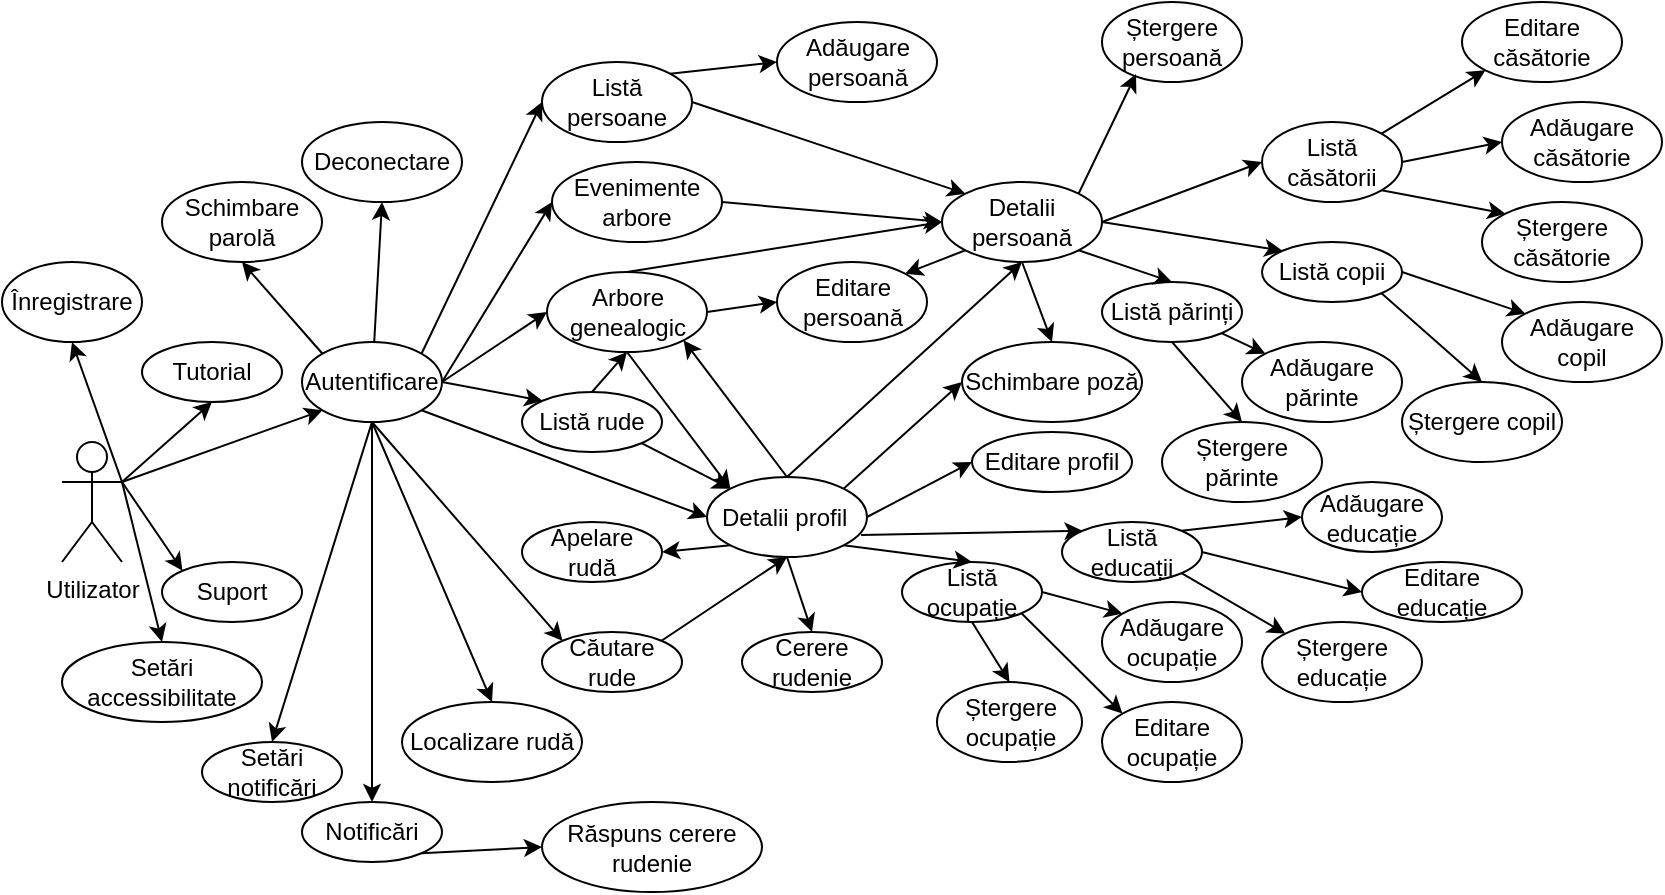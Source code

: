 <mxfile version="20.0.1" type="device"><diagram id="9bPIqDiwpVhIM0ioGFXA" name="Page-1"><mxGraphModel dx="1422" dy="762" grid="1" gridSize="10" guides="1" tooltips="1" connect="1" arrows="1" fold="1" page="1" pageScale="1" pageWidth="850" pageHeight="1100" math="0" shadow="0"><root><mxCell id="0"/><mxCell id="1" parent="0"/><mxCell id="--FyvGd7FETmuFiS_MV3-1" value="Utilizator" style="shape=umlActor;verticalLabelPosition=bottom;verticalAlign=top;html=1;outlineConnect=0;" vertex="1" parent="1"><mxGeometry x="40" y="220" width="30" height="60" as="geometry"/></mxCell><mxCell id="--FyvGd7FETmuFiS_MV3-3" value="Înregistrare" style="ellipse;whiteSpace=wrap;html=1;" vertex="1" parent="1"><mxGeometry x="10" y="130" width="70" height="40" as="geometry"/></mxCell><mxCell id="--FyvGd7FETmuFiS_MV3-4" value="Autentificare" style="ellipse;whiteSpace=wrap;html=1;" vertex="1" parent="1"><mxGeometry x="160" y="170" width="70" height="40" as="geometry"/></mxCell><mxCell id="--FyvGd7FETmuFiS_MV3-5" value="Suport" style="ellipse;whiteSpace=wrap;html=1;" vertex="1" parent="1"><mxGeometry x="90" y="280" width="70" height="30" as="geometry"/></mxCell><mxCell id="--FyvGd7FETmuFiS_MV3-6" value="Setări accessibilitate" style="ellipse;whiteSpace=wrap;html=1;" vertex="1" parent="1"><mxGeometry x="40" y="320" width="100" height="40" as="geometry"/></mxCell><mxCell id="--FyvGd7FETmuFiS_MV3-9" value="Evenimente arbore" style="ellipse;whiteSpace=wrap;html=1;" vertex="1" parent="1"><mxGeometry x="285" y="80" width="85" height="40" as="geometry"/></mxCell><mxCell id="--FyvGd7FETmuFiS_MV3-10" value="Arbore genealogic" style="ellipse;whiteSpace=wrap;html=1;" vertex="1" parent="1"><mxGeometry x="282.5" y="135" width="80" height="40" as="geometry"/></mxCell><mxCell id="--FyvGd7FETmuFiS_MV3-11" value="Editare căsătorie" style="ellipse;whiteSpace=wrap;html=1;" vertex="1" parent="1"><mxGeometry x="740" width="80" height="40" as="geometry"/></mxCell><mxCell id="--FyvGd7FETmuFiS_MV3-12" value="Listă părinți" style="ellipse;whiteSpace=wrap;html=1;" vertex="1" parent="1"><mxGeometry x="560" y="140" width="70" height="30" as="geometry"/></mxCell><mxCell id="--FyvGd7FETmuFiS_MV3-13" value="Listă copii" style="ellipse;whiteSpace=wrap;html=1;" vertex="1" parent="1"><mxGeometry x="640" y="120" width="70" height="30" as="geometry"/></mxCell><mxCell id="--FyvGd7FETmuFiS_MV3-14" value="Ștergere copil" style="ellipse;whiteSpace=wrap;html=1;" vertex="1" parent="1"><mxGeometry x="710" y="190" width="80" height="40" as="geometry"/></mxCell><mxCell id="--FyvGd7FETmuFiS_MV3-15" value="Adăugare părinte" style="ellipse;whiteSpace=wrap;html=1;" vertex="1" parent="1"><mxGeometry x="630" y="170" width="80" height="40" as="geometry"/></mxCell><mxCell id="--FyvGd7FETmuFiS_MV3-16" value="Schimbare poză" style="ellipse;whiteSpace=wrap;html=1;" vertex="1" parent="1"><mxGeometry x="490" y="170" width="90" height="40" as="geometry"/></mxCell><mxCell id="--FyvGd7FETmuFiS_MV3-17" value="Listă căsătorii" style="ellipse;whiteSpace=wrap;html=1;" vertex="1" parent="1"><mxGeometry x="640" y="60" width="70" height="40" as="geometry"/></mxCell><mxCell id="--FyvGd7FETmuFiS_MV3-18" value="Ștergere căsătorie" style="ellipse;whiteSpace=wrap;html=1;" vertex="1" parent="1"><mxGeometry x="750" y="100" width="80" height="40" as="geometry"/></mxCell><mxCell id="--FyvGd7FETmuFiS_MV3-19" value="Adăugare copil" style="ellipse;whiteSpace=wrap;html=1;" vertex="1" parent="1"><mxGeometry x="760" y="150" width="80" height="40" as="geometry"/></mxCell><mxCell id="--FyvGd7FETmuFiS_MV3-20" value="Ștergere părinte" style="ellipse;whiteSpace=wrap;html=1;" vertex="1" parent="1"><mxGeometry x="590" y="210" width="80" height="40" as="geometry"/></mxCell><mxCell id="--FyvGd7FETmuFiS_MV3-35" value="Listă persoane" style="ellipse;whiteSpace=wrap;html=1;" vertex="1" parent="1"><mxGeometry x="280" y="30" width="75" height="40" as="geometry"/></mxCell><mxCell id="--FyvGd7FETmuFiS_MV3-36" value="Adăugare căsătorie" style="ellipse;whiteSpace=wrap;html=1;" vertex="1" parent="1"><mxGeometry x="760" y="50" width="80" height="40" as="geometry"/></mxCell><mxCell id="--FyvGd7FETmuFiS_MV3-38" value="Ștergere persoană" style="ellipse;whiteSpace=wrap;html=1;" vertex="1" parent="1"><mxGeometry x="560" width="70" height="40" as="geometry"/></mxCell><mxCell id="--FyvGd7FETmuFiS_MV3-39" value="Editare persoană" style="ellipse;whiteSpace=wrap;html=1;" vertex="1" parent="1"><mxGeometry x="397.5" y="130" width="75" height="40" as="geometry"/></mxCell><mxCell id="--FyvGd7FETmuFiS_MV3-40" value="Adăugare persoană" style="ellipse;whiteSpace=wrap;html=1;" vertex="1" parent="1"><mxGeometry x="397.5" y="10" width="80" height="40" as="geometry"/></mxCell><mxCell id="--FyvGd7FETmuFiS_MV3-41" value="Detalii persoană" style="ellipse;whiteSpace=wrap;html=1;" vertex="1" parent="1"><mxGeometry x="480" y="90" width="80" height="40" as="geometry"/></mxCell><mxCell id="--FyvGd7FETmuFiS_MV3-52" value="Ștergere ocupație" style="ellipse;whiteSpace=wrap;html=1;" vertex="1" parent="1"><mxGeometry x="477.5" y="340" width="72.5" height="40" as="geometry"/></mxCell><mxCell id="--FyvGd7FETmuFiS_MV3-53" value="Notificări" style="ellipse;whiteSpace=wrap;html=1;" vertex="1" parent="1"><mxGeometry x="160" y="400" width="70" height="30" as="geometry"/></mxCell><mxCell id="--FyvGd7FETmuFiS_MV3-54" value="Editare profil" style="ellipse;whiteSpace=wrap;html=1;" vertex="1" parent="1"><mxGeometry x="495" y="215" width="80" height="30" as="geometry"/></mxCell><mxCell id="--FyvGd7FETmuFiS_MV3-55" value="Detalii profil&amp;nbsp;" style="ellipse;whiteSpace=wrap;html=1;" vertex="1" parent="1"><mxGeometry x="362.5" y="237.5" width="80" height="40" as="geometry"/></mxCell><mxCell id="--FyvGd7FETmuFiS_MV3-56" value="Schimbare parolă" style="ellipse;whiteSpace=wrap;html=1;" vertex="1" parent="1"><mxGeometry x="90" y="90" width="80" height="40" as="geometry"/></mxCell><mxCell id="--FyvGd7FETmuFiS_MV3-57" value="Deconectare" style="ellipse;whiteSpace=wrap;html=1;" vertex="1" parent="1"><mxGeometry x="160" y="60" width="80" height="40" as="geometry"/></mxCell><mxCell id="--FyvGd7FETmuFiS_MV3-58" value="Editare ocupație" style="ellipse;whiteSpace=wrap;html=1;" vertex="1" parent="1"><mxGeometry x="560" y="350" width="70" height="40" as="geometry"/></mxCell><mxCell id="--FyvGd7FETmuFiS_MV3-59" value="Adăugare ocupație" style="ellipse;whiteSpace=wrap;html=1;" vertex="1" parent="1"><mxGeometry x="560" y="300" width="70" height="40" as="geometry"/></mxCell><mxCell id="--FyvGd7FETmuFiS_MV3-60" value="Listă ocupație" style="ellipse;whiteSpace=wrap;html=1;" vertex="1" parent="1"><mxGeometry x="460" y="280" width="70" height="30" as="geometry"/></mxCell><mxCell id="--FyvGd7FETmuFiS_MV3-61" value="Ștergere educație" style="ellipse;whiteSpace=wrap;html=1;" vertex="1" parent="1"><mxGeometry x="640" y="310" width="80" height="40" as="geometry"/></mxCell><mxCell id="--FyvGd7FETmuFiS_MV3-62" value="Editare educație" style="ellipse;whiteSpace=wrap;html=1;" vertex="1" parent="1"><mxGeometry x="690" y="280" width="80" height="30" as="geometry"/></mxCell><mxCell id="--FyvGd7FETmuFiS_MV3-63" value="Adăugare educație" style="ellipse;whiteSpace=wrap;html=1;" vertex="1" parent="1"><mxGeometry x="660" y="240" width="70" height="35" as="geometry"/></mxCell><mxCell id="--FyvGd7FETmuFiS_MV3-64" value="Listă educații" style="ellipse;whiteSpace=wrap;html=1;" vertex="1" parent="1"><mxGeometry x="540" y="260" width="70" height="30" as="geometry"/></mxCell><mxCell id="--FyvGd7FETmuFiS_MV3-65" value="Listă rude" style="ellipse;whiteSpace=wrap;html=1;" vertex="1" parent="1"><mxGeometry x="270" y="195" width="70" height="30" as="geometry"/></mxCell><mxCell id="--FyvGd7FETmuFiS_MV3-66" value="Răspuns cerere rudenie" style="ellipse;whiteSpace=wrap;html=1;" vertex="1" parent="1"><mxGeometry x="280" y="400" width="110" height="45" as="geometry"/></mxCell><mxCell id="--FyvGd7FETmuFiS_MV3-67" value="Cerere rudenie" style="ellipse;whiteSpace=wrap;html=1;" vertex="1" parent="1"><mxGeometry x="380" y="315" width="70" height="30" as="geometry"/></mxCell><mxCell id="--FyvGd7FETmuFiS_MV3-68" value="Setări notificări" style="ellipse;whiteSpace=wrap;html=1;" vertex="1" parent="1"><mxGeometry x="110" y="370" width="70" height="30" as="geometry"/></mxCell><mxCell id="--FyvGd7FETmuFiS_MV3-69" value="Căutare rude" style="ellipse;whiteSpace=wrap;html=1;" vertex="1" parent="1"><mxGeometry x="280" y="315" width="70" height="30" as="geometry"/></mxCell><mxCell id="--FyvGd7FETmuFiS_MV3-71" value="Localizare rudă" style="ellipse;whiteSpace=wrap;html=1;" vertex="1" parent="1"><mxGeometry x="210" y="350" width="90" height="40" as="geometry"/></mxCell><mxCell id="--FyvGd7FETmuFiS_MV3-73" value="Apelare rudă" style="ellipse;whiteSpace=wrap;html=1;" vertex="1" parent="1"><mxGeometry x="270" y="260" width="70" height="30" as="geometry"/></mxCell><mxCell id="--FyvGd7FETmuFiS_MV3-74" value="" style="endArrow=classic;html=1;rounded=0;exitX=1;exitY=0.333;exitDx=0;exitDy=0;exitPerimeter=0;entryX=0.5;entryY=1;entryDx=0;entryDy=0;" edge="1" parent="1" source="--FyvGd7FETmuFiS_MV3-1" target="--FyvGd7FETmuFiS_MV3-3"><mxGeometry width="50" height="50" relative="1" as="geometry"><mxPoint x="330" y="250" as="sourcePoint"/><mxPoint x="380" y="200" as="targetPoint"/></mxGeometry></mxCell><mxCell id="--FyvGd7FETmuFiS_MV3-75" value="" style="endArrow=classic;html=1;rounded=0;exitX=1;exitY=0.333;exitDx=0;exitDy=0;exitPerimeter=0;entryX=0.5;entryY=0;entryDx=0;entryDy=0;" edge="1" parent="1" source="--FyvGd7FETmuFiS_MV3-1" target="--FyvGd7FETmuFiS_MV3-6"><mxGeometry width="50" height="50" relative="1" as="geometry"><mxPoint x="80" y="250" as="sourcePoint"/><mxPoint x="120.251" y="175.607" as="targetPoint"/></mxGeometry></mxCell><mxCell id="--FyvGd7FETmuFiS_MV3-76" value="" style="endArrow=classic;html=1;rounded=0;exitX=1;exitY=0.333;exitDx=0;exitDy=0;exitPerimeter=0;entryX=0;entryY=0;entryDx=0;entryDy=0;" edge="1" parent="1" source="--FyvGd7FETmuFiS_MV3-1" target="--FyvGd7FETmuFiS_MV3-5"><mxGeometry width="50" height="50" relative="1" as="geometry"><mxPoint x="90" y="260" as="sourcePoint"/><mxPoint x="130.251" y="185.607" as="targetPoint"/></mxGeometry></mxCell><mxCell id="--FyvGd7FETmuFiS_MV3-77" value="" style="endArrow=classic;html=1;rounded=0;exitX=1;exitY=0.333;exitDx=0;exitDy=0;exitPerimeter=0;entryX=0;entryY=1;entryDx=0;entryDy=0;" edge="1" parent="1" source="--FyvGd7FETmuFiS_MV3-1" target="--FyvGd7FETmuFiS_MV3-4"><mxGeometry width="50" height="50" relative="1" as="geometry"><mxPoint x="100" y="270" as="sourcePoint"/><mxPoint x="140.251" y="195.607" as="targetPoint"/></mxGeometry></mxCell><mxCell id="--FyvGd7FETmuFiS_MV3-79" value="" style="endArrow=classic;html=1;rounded=0;entryX=0.5;entryY=1;entryDx=0;entryDy=0;" edge="1" parent="1" source="--FyvGd7FETmuFiS_MV3-4" target="--FyvGd7FETmuFiS_MV3-57"><mxGeometry width="50" height="50" relative="1" as="geometry"><mxPoint x="80" y="250" as="sourcePoint"/><mxPoint x="180.251" y="225.607" as="targetPoint"/></mxGeometry></mxCell><mxCell id="--FyvGd7FETmuFiS_MV3-81" value="" style="endArrow=classic;html=1;rounded=0;entryX=0;entryY=0;entryDx=0;entryDy=0;exitX=1;exitY=1;exitDx=0;exitDy=0;" edge="1" parent="1" source="--FyvGd7FETmuFiS_MV3-17" target="--FyvGd7FETmuFiS_MV3-18"><mxGeometry width="50" height="50" relative="1" as="geometry"><mxPoint x="205" y="190" as="sourcePoint"/><mxPoint x="205" y="130" as="targetPoint"/></mxGeometry></mxCell><mxCell id="--FyvGd7FETmuFiS_MV3-82" value="" style="endArrow=classic;html=1;rounded=0;entryX=0;entryY=1;entryDx=0;entryDy=0;exitX=1;exitY=0;exitDx=0;exitDy=0;" edge="1" parent="1" source="--FyvGd7FETmuFiS_MV3-17" target="--FyvGd7FETmuFiS_MV3-11"><mxGeometry width="50" height="50" relative="1" as="geometry"><mxPoint x="215" y="200" as="sourcePoint"/><mxPoint x="215" y="140" as="targetPoint"/></mxGeometry></mxCell><mxCell id="--FyvGd7FETmuFiS_MV3-83" value="" style="endArrow=classic;html=1;rounded=0;entryX=1;entryY=0;entryDx=0;entryDy=0;exitX=0;exitY=1;exitDx=0;exitDy=0;" edge="1" parent="1" source="--FyvGd7FETmuFiS_MV3-41" target="--FyvGd7FETmuFiS_MV3-39"><mxGeometry width="50" height="50" relative="1" as="geometry"><mxPoint x="350" y="60" as="sourcePoint"/><mxPoint x="225" y="150" as="targetPoint"/></mxGeometry></mxCell><mxCell id="--FyvGd7FETmuFiS_MV3-84" value="" style="endArrow=classic;html=1;rounded=0;entryX=0;entryY=0.5;entryDx=0;entryDy=0;exitX=1;exitY=0.5;exitDx=0;exitDy=0;" edge="1" parent="1" source="--FyvGd7FETmuFiS_MV3-17" target="--FyvGd7FETmuFiS_MV3-36"><mxGeometry width="50" height="50" relative="1" as="geometry"><mxPoint x="235" y="220" as="sourcePoint"/><mxPoint x="235" y="160" as="targetPoint"/></mxGeometry></mxCell><mxCell id="--FyvGd7FETmuFiS_MV3-85" value="" style="endArrow=classic;html=1;rounded=0;entryX=0;entryY=0.5;entryDx=0;entryDy=0;exitX=1;exitY=0.5;exitDx=0;exitDy=0;" edge="1" parent="1" source="--FyvGd7FETmuFiS_MV3-41" target="--FyvGd7FETmuFiS_MV3-17"><mxGeometry width="50" height="50" relative="1" as="geometry"><mxPoint x="245" y="230" as="sourcePoint"/><mxPoint x="245" y="170" as="targetPoint"/></mxGeometry></mxCell><mxCell id="--FyvGd7FETmuFiS_MV3-86" value="" style="endArrow=classic;html=1;rounded=0;entryX=0.243;entryY=0.9;entryDx=0;entryDy=0;entryPerimeter=0;exitX=1;exitY=0;exitDx=0;exitDy=0;" edge="1" parent="1" source="--FyvGd7FETmuFiS_MV3-41" target="--FyvGd7FETmuFiS_MV3-38"><mxGeometry width="50" height="50" relative="1" as="geometry"><mxPoint x="255" y="240" as="sourcePoint"/><mxPoint x="255" y="180" as="targetPoint"/></mxGeometry></mxCell><mxCell id="--FyvGd7FETmuFiS_MV3-87" value="" style="endArrow=classic;html=1;rounded=0;entryX=0;entryY=0;entryDx=0;entryDy=0;exitX=1;exitY=0.5;exitDx=0;exitDy=0;" edge="1" parent="1" source="--FyvGd7FETmuFiS_MV3-35" target="--FyvGd7FETmuFiS_MV3-41"><mxGeometry width="50" height="50" relative="1" as="geometry"><mxPoint x="265" y="250" as="sourcePoint"/><mxPoint x="265" y="190" as="targetPoint"/></mxGeometry></mxCell><mxCell id="--FyvGd7FETmuFiS_MV3-88" value="" style="endArrow=classic;html=1;rounded=0;entryX=0;entryY=0.5;entryDx=0;entryDy=0;exitX=1;exitY=0;exitDx=0;exitDy=0;" edge="1" parent="1" source="--FyvGd7FETmuFiS_MV3-4" target="--FyvGd7FETmuFiS_MV3-35"><mxGeometry width="50" height="50" relative="1" as="geometry"><mxPoint x="220" y="190" as="sourcePoint"/><mxPoint x="275" y="200" as="targetPoint"/></mxGeometry></mxCell><mxCell id="--FyvGd7FETmuFiS_MV3-90" value="" style="endArrow=classic;html=1;rounded=0;entryX=0;entryY=0.5;entryDx=0;entryDy=0;exitX=1;exitY=0.5;exitDx=0;exitDy=0;" edge="1" parent="1" source="--FyvGd7FETmuFiS_MV3-4" target="--FyvGd7FETmuFiS_MV3-10"><mxGeometry width="50" height="50" relative="1" as="geometry"><mxPoint x="205" y="190" as="sourcePoint"/><mxPoint x="205" y="130" as="targetPoint"/></mxGeometry></mxCell><mxCell id="--FyvGd7FETmuFiS_MV3-91" value="" style="endArrow=classic;html=1;rounded=0;entryX=0.5;entryY=0;entryDx=0;entryDy=0;exitX=1;exitY=1;exitDx=0;exitDy=0;" edge="1" parent="1" source="--FyvGd7FETmuFiS_MV3-41" target="--FyvGd7FETmuFiS_MV3-12"><mxGeometry width="50" height="50" relative="1" as="geometry"><mxPoint x="215" y="200" as="sourcePoint"/><mxPoint x="215" y="140" as="targetPoint"/></mxGeometry></mxCell><mxCell id="--FyvGd7FETmuFiS_MV3-92" value="" style="endArrow=classic;html=1;rounded=0;entryX=0;entryY=0;entryDx=0;entryDy=0;exitX=1;exitY=0.5;exitDx=0;exitDy=0;" edge="1" parent="1" source="--FyvGd7FETmuFiS_MV3-41" target="--FyvGd7FETmuFiS_MV3-13"><mxGeometry width="50" height="50" relative="1" as="geometry"><mxPoint x="225" y="210" as="sourcePoint"/><mxPoint x="225" y="150" as="targetPoint"/></mxGeometry></mxCell><mxCell id="--FyvGd7FETmuFiS_MV3-93" value="" style="endArrow=classic;html=1;rounded=0;entryX=0;entryY=0.5;entryDx=0;entryDy=0;exitX=1;exitY=0;exitDx=0;exitDy=0;" edge="1" parent="1" source="--FyvGd7FETmuFiS_MV3-35" target="--FyvGd7FETmuFiS_MV3-40"><mxGeometry width="50" height="50" relative="1" as="geometry"><mxPoint x="235" y="220" as="sourcePoint"/><mxPoint x="235" y="160" as="targetPoint"/></mxGeometry></mxCell><mxCell id="--FyvGd7FETmuFiS_MV3-96" value="" style="endArrow=classic;html=1;rounded=0;entryX=0;entryY=0;entryDx=0;entryDy=0;exitX=1;exitY=1;exitDx=0;exitDy=0;" edge="1" parent="1" source="--FyvGd7FETmuFiS_MV3-12" target="--FyvGd7FETmuFiS_MV3-15"><mxGeometry width="50" height="50" relative="1" as="geometry"><mxPoint x="215" y="200" as="sourcePoint"/><mxPoint x="215" y="140" as="targetPoint"/></mxGeometry></mxCell><mxCell id="--FyvGd7FETmuFiS_MV3-97" value="" style="endArrow=classic;html=1;rounded=0;entryX=0;entryY=0;entryDx=0;entryDy=0;exitX=1;exitY=0.5;exitDx=0;exitDy=0;" edge="1" parent="1" source="--FyvGd7FETmuFiS_MV3-13" target="--FyvGd7FETmuFiS_MV3-19"><mxGeometry width="50" height="50" relative="1" as="geometry"><mxPoint x="225" y="210" as="sourcePoint"/><mxPoint x="225" y="150" as="targetPoint"/></mxGeometry></mxCell><mxCell id="--FyvGd7FETmuFiS_MV3-98" value="" style="endArrow=classic;html=1;rounded=0;entryX=0.5;entryY=0;entryDx=0;entryDy=0;exitX=1;exitY=1;exitDx=0;exitDy=0;" edge="1" parent="1" source="--FyvGd7FETmuFiS_MV3-13" target="--FyvGd7FETmuFiS_MV3-14"><mxGeometry width="50" height="50" relative="1" as="geometry"><mxPoint x="225" y="210" as="sourcePoint"/><mxPoint x="225" y="150" as="targetPoint"/></mxGeometry></mxCell><mxCell id="--FyvGd7FETmuFiS_MV3-100" value="" style="endArrow=classic;html=1;rounded=0;entryX=0.5;entryY=0;entryDx=0;entryDy=0;exitX=0.5;exitY=1;exitDx=0;exitDy=0;" edge="1" parent="1" source="--FyvGd7FETmuFiS_MV3-12" target="--FyvGd7FETmuFiS_MV3-20"><mxGeometry width="50" height="50" relative="1" as="geometry"><mxPoint x="215" y="200" as="sourcePoint"/><mxPoint x="215" y="140" as="targetPoint"/></mxGeometry></mxCell><mxCell id="--FyvGd7FETmuFiS_MV3-101" value="" style="endArrow=classic;html=1;rounded=0;exitX=0.5;exitY=1;exitDx=0;exitDy=0;entryX=0;entryY=0;entryDx=0;entryDy=0;" edge="1" parent="1" source="--FyvGd7FETmuFiS_MV3-10" target="--FyvGd7FETmuFiS_MV3-55"><mxGeometry width="50" height="50" relative="1" as="geometry"><mxPoint x="205" y="190" as="sourcePoint"/><mxPoint x="205" y="130" as="targetPoint"/></mxGeometry></mxCell><mxCell id="--FyvGd7FETmuFiS_MV3-102" value="" style="endArrow=classic;html=1;rounded=0;entryX=0;entryY=0.5;entryDx=0;entryDy=0;exitX=1;exitY=0.5;exitDx=0;exitDy=0;" edge="1" parent="1" source="--FyvGd7FETmuFiS_MV3-10" target="--FyvGd7FETmuFiS_MV3-39"><mxGeometry width="50" height="50" relative="1" as="geometry"><mxPoint x="215" y="200" as="sourcePoint"/><mxPoint x="215" y="140" as="targetPoint"/></mxGeometry></mxCell><mxCell id="--FyvGd7FETmuFiS_MV3-103" value="" style="endArrow=classic;html=1;rounded=0;entryX=0;entryY=0.5;entryDx=0;entryDy=0;exitX=0.5;exitY=0;exitDx=0;exitDy=0;" edge="1" parent="1" source="--FyvGd7FETmuFiS_MV3-10" target="--FyvGd7FETmuFiS_MV3-41"><mxGeometry width="50" height="50" relative="1" as="geometry"><mxPoint x="225" y="210" as="sourcePoint"/><mxPoint x="410" y="100" as="targetPoint"/></mxGeometry></mxCell><mxCell id="--FyvGd7FETmuFiS_MV3-104" value="" style="endArrow=classic;html=1;rounded=0;entryX=0;entryY=0.5;entryDx=0;entryDy=0;exitX=1;exitY=1;exitDx=0;exitDy=0;" edge="1" parent="1" source="--FyvGd7FETmuFiS_MV3-4" target="--FyvGd7FETmuFiS_MV3-55"><mxGeometry width="50" height="50" relative="1" as="geometry"><mxPoint x="215" y="200" as="sourcePoint"/><mxPoint x="215" y="140" as="targetPoint"/></mxGeometry></mxCell><mxCell id="--FyvGd7FETmuFiS_MV3-106" value="" style="endArrow=classic;html=1;rounded=0;entryX=0;entryY=0.5;entryDx=0;entryDy=0;exitX=1;exitY=0.5;exitDx=0;exitDy=0;" edge="1" parent="1" source="--FyvGd7FETmuFiS_MV3-9" target="--FyvGd7FETmuFiS_MV3-41"><mxGeometry width="50" height="50" relative="1" as="geometry"><mxPoint x="205" y="190" as="sourcePoint"/><mxPoint x="205" y="130" as="targetPoint"/></mxGeometry></mxCell><mxCell id="--FyvGd7FETmuFiS_MV3-107" value="" style="endArrow=classic;html=1;rounded=0;entryX=0;entryY=0.5;entryDx=0;entryDy=0;exitX=1;exitY=0.5;exitDx=0;exitDy=0;" edge="1" parent="1" source="--FyvGd7FETmuFiS_MV3-4" target="--FyvGd7FETmuFiS_MV3-9"><mxGeometry width="50" height="50" relative="1" as="geometry"><mxPoint x="250" y="170" as="sourcePoint"/><mxPoint x="215" y="140" as="targetPoint"/></mxGeometry></mxCell><mxCell id="--FyvGd7FETmuFiS_MV3-109" value="" style="endArrow=classic;html=1;rounded=0;entryX=0.5;entryY=1;entryDx=0;entryDy=0;exitX=0;exitY=0;exitDx=0;exitDy=0;" edge="1" parent="1" source="--FyvGd7FETmuFiS_MV3-4" target="--FyvGd7FETmuFiS_MV3-56"><mxGeometry width="50" height="50" relative="1" as="geometry"><mxPoint x="208.512" y="190.076" as="sourcePoint"/><mxPoint x="225" y="120" as="targetPoint"/></mxGeometry></mxCell><mxCell id="--FyvGd7FETmuFiS_MV3-110" value="" style="endArrow=classic;html=1;rounded=0;entryX=0.5;entryY=0;entryDx=0;entryDy=0;exitX=0.5;exitY=1;exitDx=0;exitDy=0;" edge="1" parent="1" source="--FyvGd7FETmuFiS_MV3-41" target="--FyvGd7FETmuFiS_MV3-16"><mxGeometry width="50" height="50" relative="1" as="geometry"><mxPoint x="530" y="150" as="sourcePoint"/><mxPoint x="85" y="180" as="targetPoint"/></mxGeometry></mxCell><mxCell id="--FyvGd7FETmuFiS_MV3-111" value="" style="endArrow=classic;html=1;rounded=0;exitX=1;exitY=0;exitDx=0;exitDy=0;entryX=0;entryY=0.5;entryDx=0;entryDy=0;" edge="1" parent="1" source="--FyvGd7FETmuFiS_MV3-55" target="--FyvGd7FETmuFiS_MV3-16"><mxGeometry width="50" height="50" relative="1" as="geometry"><mxPoint x="90" y="260" as="sourcePoint"/><mxPoint x="95" y="190" as="targetPoint"/></mxGeometry></mxCell><mxCell id="--FyvGd7FETmuFiS_MV3-115" value="" style="endArrow=classic;html=1;rounded=0;exitX=0.5;exitY=0;exitDx=0;exitDy=0;entryX=0.5;entryY=1;entryDx=0;entryDy=0;" edge="1" parent="1" source="--FyvGd7FETmuFiS_MV3-55" target="--FyvGd7FETmuFiS_MV3-41"><mxGeometry width="50" height="50" relative="1" as="geometry"><mxPoint x="80" y="250" as="sourcePoint"/><mxPoint x="180.251" y="214.142" as="targetPoint"/></mxGeometry></mxCell><mxCell id="--FyvGd7FETmuFiS_MV3-116" value="" style="endArrow=classic;html=1;rounded=0;exitX=0.5;exitY=1;exitDx=0;exitDy=0;entryX=0.5;entryY=0;entryDx=0;entryDy=0;" edge="1" parent="1" source="--FyvGd7FETmuFiS_MV3-4" target="--FyvGd7FETmuFiS_MV3-71"><mxGeometry width="50" height="50" relative="1" as="geometry"><mxPoint x="80" y="250" as="sourcePoint"/><mxPoint x="180.251" y="214.142" as="targetPoint"/></mxGeometry></mxCell><mxCell id="--FyvGd7FETmuFiS_MV3-117" value="" style="endArrow=classic;html=1;rounded=0;exitX=0.5;exitY=1;exitDx=0;exitDy=0;entryX=0;entryY=0;entryDx=0;entryDy=0;" edge="1" parent="1" source="--FyvGd7FETmuFiS_MV3-4" target="--FyvGd7FETmuFiS_MV3-69"><mxGeometry width="50" height="50" relative="1" as="geometry"><mxPoint x="90" y="260" as="sourcePoint"/><mxPoint x="190.251" y="224.142" as="targetPoint"/></mxGeometry></mxCell><mxCell id="--FyvGd7FETmuFiS_MV3-118" value="" style="endArrow=classic;html=1;rounded=0;exitX=1;exitY=0.5;exitDx=0;exitDy=0;entryX=0;entryY=0;entryDx=0;entryDy=0;" edge="1" parent="1" source="--FyvGd7FETmuFiS_MV3-4" target="--FyvGd7FETmuFiS_MV3-65"><mxGeometry width="50" height="50" relative="1" as="geometry"><mxPoint x="100" y="270" as="sourcePoint"/><mxPoint x="200.251" y="234.142" as="targetPoint"/></mxGeometry></mxCell><mxCell id="--FyvGd7FETmuFiS_MV3-119" value="" style="endArrow=classic;html=1;rounded=0;entryX=1;entryY=0.5;entryDx=0;entryDy=0;exitX=0;exitY=1;exitDx=0;exitDy=0;" edge="1" parent="1" source="--FyvGd7FETmuFiS_MV3-55" target="--FyvGd7FETmuFiS_MV3-73"><mxGeometry width="50" height="50" relative="1" as="geometry"><mxPoint x="229.749" y="214.142" as="sourcePoint"/><mxPoint x="366.716" y="215.858" as="targetPoint"/></mxGeometry></mxCell><mxCell id="--FyvGd7FETmuFiS_MV3-120" value="" style="endArrow=classic;html=1;rounded=0;exitX=0.5;exitY=1;exitDx=0;exitDy=0;entryX=0.5;entryY=0;entryDx=0;entryDy=0;" edge="1" parent="1" source="--FyvGd7FETmuFiS_MV3-55" target="--FyvGd7FETmuFiS_MV3-67"><mxGeometry width="50" height="50" relative="1" as="geometry"><mxPoint x="80" y="250" as="sourcePoint"/><mxPoint x="180.251" y="214.142" as="targetPoint"/></mxGeometry></mxCell><mxCell id="--FyvGd7FETmuFiS_MV3-121" value="" style="endArrow=classic;html=1;rounded=0;exitX=1;exitY=0;exitDx=0;exitDy=0;entryX=0.5;entryY=1;entryDx=0;entryDy=0;" edge="1" parent="1" source="--FyvGd7FETmuFiS_MV3-69" target="--FyvGd7FETmuFiS_MV3-55"><mxGeometry width="50" height="50" relative="1" as="geometry"><mxPoint x="320" y="345" as="sourcePoint"/><mxPoint x="337.5" y="380" as="targetPoint"/></mxGeometry></mxCell><mxCell id="--FyvGd7FETmuFiS_MV3-122" value="" style="endArrow=classic;html=1;rounded=0;exitX=1;exitY=0.5;exitDx=0;exitDy=0;entryX=0;entryY=0.5;entryDx=0;entryDy=0;" edge="1" parent="1" source="--FyvGd7FETmuFiS_MV3-55" target="--FyvGd7FETmuFiS_MV3-54"><mxGeometry width="50" height="50" relative="1" as="geometry"><mxPoint x="309.749" y="334.393" as="sourcePoint"/><mxPoint x="395" y="250" as="targetPoint"/></mxGeometry></mxCell><mxCell id="--FyvGd7FETmuFiS_MV3-126" value="" style="endArrow=classic;html=1;rounded=0;exitX=0.5;exitY=1;exitDx=0;exitDy=0;entryX=0.5;entryY=0;entryDx=0;entryDy=0;" edge="1" parent="1" source="--FyvGd7FETmuFiS_MV3-60" target="--FyvGd7FETmuFiS_MV3-52"><mxGeometry width="50" height="50" relative="1" as="geometry"><mxPoint x="319.749" y="344.393" as="sourcePoint"/><mxPoint x="420" y="260" as="targetPoint"/></mxGeometry></mxCell><mxCell id="--FyvGd7FETmuFiS_MV3-127" value="" style="endArrow=classic;html=1;rounded=0;exitX=1;exitY=1;exitDx=0;exitDy=0;entryX=0.5;entryY=0;entryDx=0;entryDy=0;" edge="1" parent="1" source="--FyvGd7FETmuFiS_MV3-55" target="--FyvGd7FETmuFiS_MV3-60"><mxGeometry width="50" height="50" relative="1" as="geometry"><mxPoint x="329.749" y="354.393" as="sourcePoint"/><mxPoint x="430" y="270" as="targetPoint"/></mxGeometry></mxCell><mxCell id="--FyvGd7FETmuFiS_MV3-128" value="" style="endArrow=classic;html=1;rounded=0;exitX=0.963;exitY=0.725;exitDx=0;exitDy=0;entryX=0;entryY=0;entryDx=0;entryDy=0;exitPerimeter=0;" edge="1" parent="1" source="--FyvGd7FETmuFiS_MV3-55" target="--FyvGd7FETmuFiS_MV3-64"><mxGeometry width="50" height="50" relative="1" as="geometry"><mxPoint x="339.749" y="364.393" as="sourcePoint"/><mxPoint x="440" y="280" as="targetPoint"/></mxGeometry></mxCell><mxCell id="--FyvGd7FETmuFiS_MV3-129" value="" style="endArrow=classic;html=1;rounded=0;exitX=1;exitY=0.5;exitDx=0;exitDy=0;entryX=0;entryY=0.5;entryDx=0;entryDy=0;" edge="1" parent="1" source="--FyvGd7FETmuFiS_MV3-64" target="--FyvGd7FETmuFiS_MV3-62"><mxGeometry width="50" height="50" relative="1" as="geometry"><mxPoint x="349.749" y="374.393" as="sourcePoint"/><mxPoint x="450" y="290" as="targetPoint"/></mxGeometry></mxCell><mxCell id="--FyvGd7FETmuFiS_MV3-130" value="" style="endArrow=classic;html=1;rounded=0;exitX=1;exitY=1;exitDx=0;exitDy=0;entryX=0;entryY=0;entryDx=0;entryDy=0;" edge="1" parent="1" source="--FyvGd7FETmuFiS_MV3-64" target="--FyvGd7FETmuFiS_MV3-61"><mxGeometry width="50" height="50" relative="1" as="geometry"><mxPoint x="359.749" y="384.393" as="sourcePoint"/><mxPoint x="460" y="300" as="targetPoint"/></mxGeometry></mxCell><mxCell id="--FyvGd7FETmuFiS_MV3-131" value="" style="endArrow=classic;html=1;rounded=0;exitX=1;exitY=1;exitDx=0;exitDy=0;entryX=0;entryY=0;entryDx=0;entryDy=0;" edge="1" parent="1" source="--FyvGd7FETmuFiS_MV3-60" target="--FyvGd7FETmuFiS_MV3-58"><mxGeometry width="50" height="50" relative="1" as="geometry"><mxPoint x="369.749" y="394.393" as="sourcePoint"/><mxPoint x="470" y="310" as="targetPoint"/></mxGeometry></mxCell><mxCell id="--FyvGd7FETmuFiS_MV3-132" value="" style="endArrow=classic;html=1;rounded=0;exitX=1;exitY=0.5;exitDx=0;exitDy=0;entryX=0;entryY=0;entryDx=0;entryDy=0;" edge="1" parent="1" source="--FyvGd7FETmuFiS_MV3-60" target="--FyvGd7FETmuFiS_MV3-59"><mxGeometry width="50" height="50" relative="1" as="geometry"><mxPoint x="379.749" y="404.393" as="sourcePoint"/><mxPoint x="480" y="320" as="targetPoint"/></mxGeometry></mxCell><mxCell id="--FyvGd7FETmuFiS_MV3-133" value="" style="endArrow=classic;html=1;rounded=0;exitX=1;exitY=0;exitDx=0;exitDy=0;entryX=0;entryY=0.5;entryDx=0;entryDy=0;" edge="1" parent="1" source="--FyvGd7FETmuFiS_MV3-64" target="--FyvGd7FETmuFiS_MV3-63"><mxGeometry width="50" height="50" relative="1" as="geometry"><mxPoint x="389.749" y="414.393" as="sourcePoint"/><mxPoint x="490" y="330" as="targetPoint"/></mxGeometry></mxCell><mxCell id="--FyvGd7FETmuFiS_MV3-135" value="" style="endArrow=classic;html=1;rounded=0;exitX=1;exitY=1;exitDx=0;exitDy=0;entryX=0;entryY=0;entryDx=0;entryDy=0;" edge="1" parent="1" source="--FyvGd7FETmuFiS_MV3-65" target="--FyvGd7FETmuFiS_MV3-55"><mxGeometry width="50" height="50" relative="1" as="geometry"><mxPoint x="399.749" y="424.393" as="sourcePoint"/><mxPoint x="500" y="340" as="targetPoint"/></mxGeometry></mxCell><mxCell id="--FyvGd7FETmuFiS_MV3-136" value="" style="endArrow=classic;html=1;rounded=0;exitX=0.5;exitY=1;exitDx=0;exitDy=0;entryX=0.5;entryY=0;entryDx=0;entryDy=0;" edge="1" parent="1" source="--FyvGd7FETmuFiS_MV3-4" target="--FyvGd7FETmuFiS_MV3-53"><mxGeometry width="50" height="50" relative="1" as="geometry"><mxPoint x="409.749" y="434.393" as="sourcePoint"/><mxPoint x="510" y="350" as="targetPoint"/></mxGeometry></mxCell><mxCell id="--FyvGd7FETmuFiS_MV3-137" value="" style="endArrow=classic;html=1;rounded=0;exitX=1;exitY=1;exitDx=0;exitDy=0;entryX=0;entryY=0.5;entryDx=0;entryDy=0;" edge="1" parent="1" source="--FyvGd7FETmuFiS_MV3-53" target="--FyvGd7FETmuFiS_MV3-66"><mxGeometry width="50" height="50" relative="1" as="geometry"><mxPoint x="419.749" y="444.393" as="sourcePoint"/><mxPoint x="520" y="360" as="targetPoint"/></mxGeometry></mxCell><mxCell id="--FyvGd7FETmuFiS_MV3-138" value="" style="endArrow=classic;html=1;rounded=0;exitX=0.5;exitY=1;exitDx=0;exitDy=0;entryX=0.5;entryY=0;entryDx=0;entryDy=0;" edge="1" parent="1" source="--FyvGd7FETmuFiS_MV3-4" target="--FyvGd7FETmuFiS_MV3-68"><mxGeometry width="50" height="50" relative="1" as="geometry"><mxPoint x="429.749" y="454.393" as="sourcePoint"/><mxPoint x="530" y="370" as="targetPoint"/></mxGeometry></mxCell><mxCell id="--FyvGd7FETmuFiS_MV3-139" value="" style="endArrow=classic;html=1;rounded=0;exitX=0.5;exitY=0;exitDx=0;exitDy=0;entryX=0.5;entryY=1;entryDx=0;entryDy=0;" edge="1" parent="1" source="--FyvGd7FETmuFiS_MV3-65" target="--FyvGd7FETmuFiS_MV3-10"><mxGeometry width="50" height="50" relative="1" as="geometry"><mxPoint x="239.749" y="460.607" as="sourcePoint"/><mxPoint x="310" y="457.5" as="targetPoint"/></mxGeometry></mxCell><mxCell id="--FyvGd7FETmuFiS_MV3-140" value="" style="endArrow=classic;html=1;rounded=0;exitX=0.5;exitY=0;exitDx=0;exitDy=0;entryX=1;entryY=1;entryDx=0;entryDy=0;" edge="1" parent="1" source="--FyvGd7FETmuFiS_MV3-55" target="--FyvGd7FETmuFiS_MV3-10"><mxGeometry width="50" height="50" relative="1" as="geometry"><mxPoint x="249.749" y="470.607" as="sourcePoint"/><mxPoint x="320" y="467.5" as="targetPoint"/></mxGeometry></mxCell><mxCell id="--FyvGd7FETmuFiS_MV3-141" value="Tutorial" style="ellipse;whiteSpace=wrap;html=1;" vertex="1" parent="1"><mxGeometry x="80" y="170" width="70" height="30" as="geometry"/></mxCell><mxCell id="--FyvGd7FETmuFiS_MV3-142" value="" style="endArrow=classic;html=1;rounded=0;exitX=1;exitY=0.333;exitDx=0;exitDy=0;exitPerimeter=0;entryX=0.5;entryY=1;entryDx=0;entryDy=0;" edge="1" parent="1" source="--FyvGd7FETmuFiS_MV3-1" target="--FyvGd7FETmuFiS_MV3-141"><mxGeometry width="50" height="50" relative="1" as="geometry"><mxPoint x="80" y="250" as="sourcePoint"/><mxPoint x="110.251" y="294.393" as="targetPoint"/></mxGeometry></mxCell></root></mxGraphModel></diagram></mxfile>